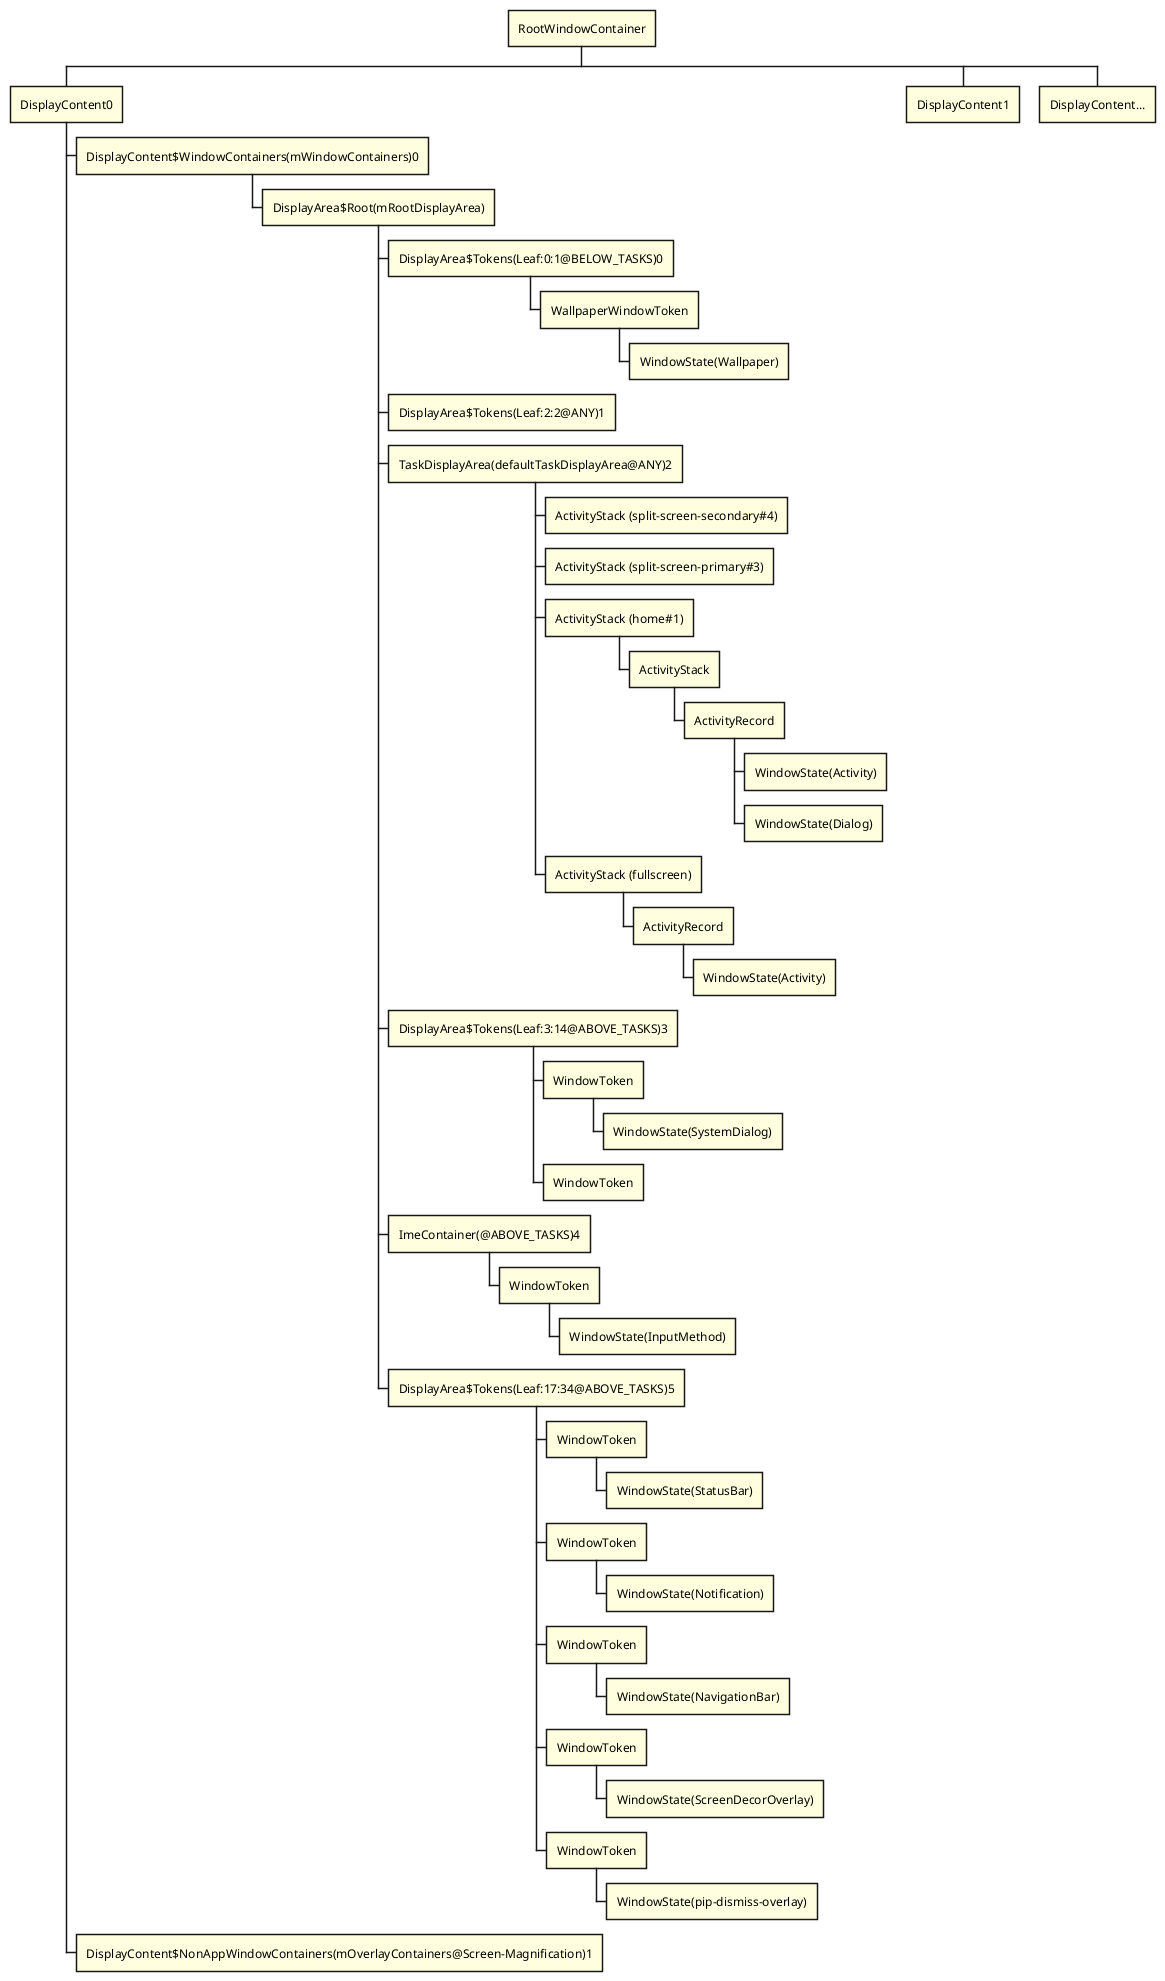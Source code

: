 @startwbs
'https://plantuml.com/wbs-diagram
<style>
wbsDiagram {
  node {
      BackgroundColor LightYellow
  }
}
</style>
* RootWindowContainer
** DisplayContent0

*** DisplayContent$WindowContainers(mWindowContainers)0
**** DisplayArea$Root(mRootDisplayArea)
***** DisplayArea$Tokens(Leaf:0:1@BELOW_TASKS)0
****** WallpaperWindowToken
******* WindowState(Wallpaper)
***** DisplayArea$Tokens(Leaf:2:2@ANY)1
***** TaskDisplayArea(defaultTaskDisplayArea@ANY)2
****** ActivityStack (split-screen-secondary#4)
****** ActivityStack (split-screen-primary#3)
****** ActivityStack (home#1)
******* ActivityStack
******** ActivityRecord
********* WindowState(Activity)
********* WindowState(Dialog)
****** ActivityStack (fullscreen)
******* ActivityRecord
******** WindowState(Activity)
***** DisplayArea$Tokens(Leaf:3:14@ABOVE_TASKS)3
****** WindowToken
******* WindowState(SystemDialog)
****** WindowToken
***** ImeContainer(@ABOVE_TASKS)4
****** WindowToken
******* WindowState(InputMethod)
***** DisplayArea$Tokens(Leaf:17:34@ABOVE_TASKS)5
****** WindowToken
******* WindowState(StatusBar)
****** WindowToken
******* WindowState(Notification)
****** WindowToken
******* WindowState(NavigationBar)
****** WindowToken
******* WindowState(ScreenDecorOverlay)
****** WindowToken
******* WindowState(pip-dismiss-overlay)


*** DisplayContent$NonAppWindowContainers(mOverlayContainers@Screen-Magnification)1

** DisplayContent1

** DisplayContent...
@endwbs
